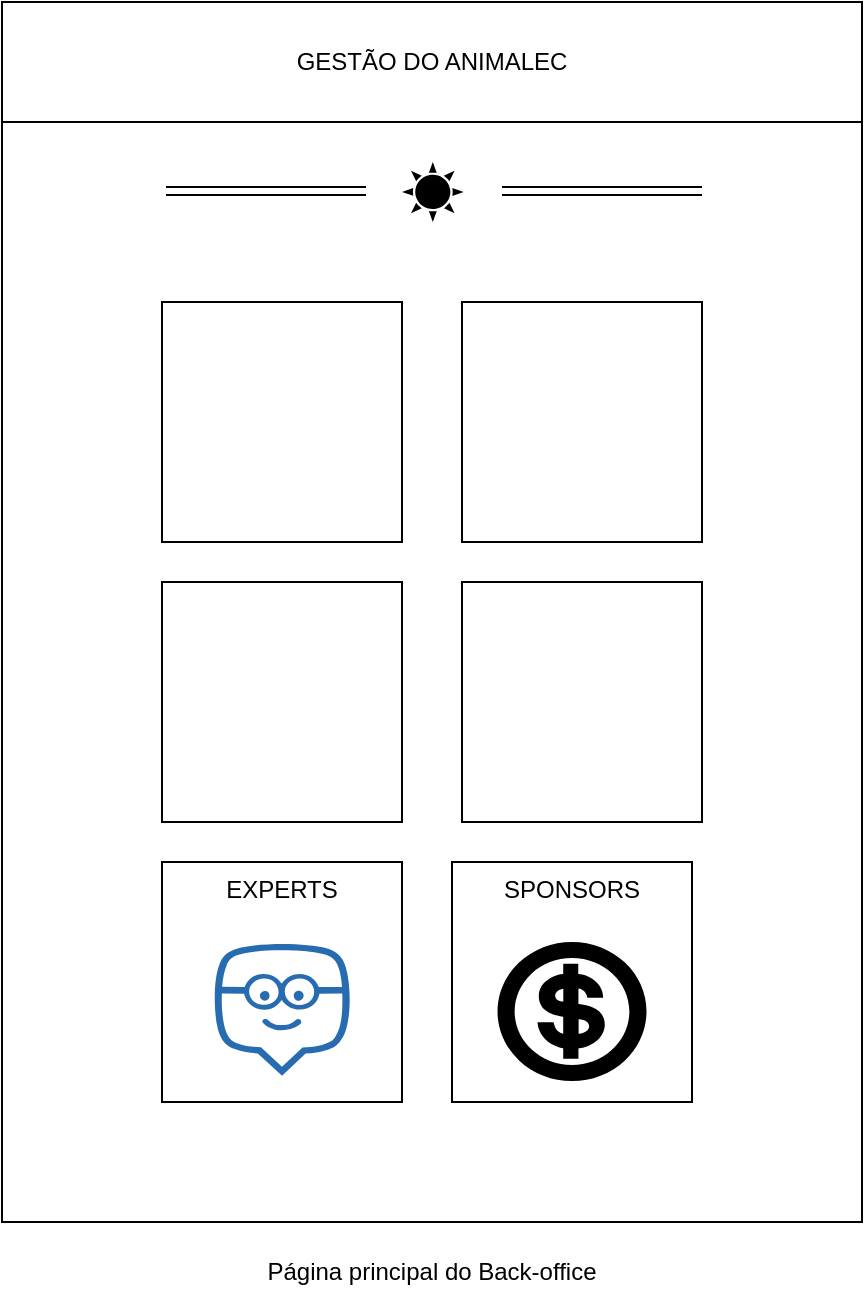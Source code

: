 <mxfile version="24.8.6" pages="5">
  <diagram name="Page-1" id="2cc2dc42-3aac-f2a9-1cec-7a8b7cbee084">
    <mxGraphModel dx="1434" dy="786" grid="1" gridSize="10" guides="1" tooltips="1" connect="1" arrows="1" fold="1" page="1" pageScale="1" pageWidth="1100" pageHeight="850" background="none" math="0" shadow="0">
      <root>
        <mxCell id="0" />
        <mxCell id="1" parent="0" />
        <mxCell id="m83YUFXcnTBgg-Xw34LD-7" value="" style="rounded=0;whiteSpace=wrap;html=1;" vertex="1" parent="1">
          <mxGeometry x="340" y="50" width="430" height="610" as="geometry" />
        </mxCell>
        <mxCell id="m83YUFXcnTBgg-Xw34LD-10" value="EXPERTS" style="whiteSpace=wrap;html=1;aspect=fixed;verticalAlign=top;" vertex="1" parent="1">
          <mxGeometry x="420" y="480" width="120" height="120" as="geometry" />
        </mxCell>
        <mxCell id="m83YUFXcnTBgg-Xw34LD-3" value="GESTÃO DO ANIMALEC" style="rounded=0;whiteSpace=wrap;html=1;" vertex="1" parent="1">
          <mxGeometry x="340" y="50" width="430" height="60" as="geometry" />
        </mxCell>
        <mxCell id="m83YUFXcnTBgg-Xw34LD-5" value="" style="whiteSpace=wrap;html=1;aspect=fixed;" vertex="1" parent="1">
          <mxGeometry x="420" y="200" width="120" height="120" as="geometry" />
        </mxCell>
        <mxCell id="m83YUFXcnTBgg-Xw34LD-6" value="" style="whiteSpace=wrap;html=1;aspect=fixed;" vertex="1" parent="1">
          <mxGeometry x="570" y="200" width="120" height="120" as="geometry" />
        </mxCell>
        <mxCell id="m83YUFXcnTBgg-Xw34LD-8" value="" style="whiteSpace=wrap;html=1;aspect=fixed;" vertex="1" parent="1">
          <mxGeometry x="420" y="340" width="120" height="120" as="geometry" />
        </mxCell>
        <mxCell id="m83YUFXcnTBgg-Xw34LD-9" value="" style="whiteSpace=wrap;html=1;aspect=fixed;" vertex="1" parent="1">
          <mxGeometry x="570" y="340" width="120" height="120" as="geometry" />
        </mxCell>
        <mxCell id="m83YUFXcnTBgg-Xw34LD-11" value="SPONSORS" style="whiteSpace=wrap;html=1;aspect=fixed;verticalAlign=top;" vertex="1" parent="1">
          <mxGeometry x="565" y="480" width="120" height="120" as="geometry" />
        </mxCell>
        <mxCell id="eo3rcvgwL60pliEYBKVr-3" value="" style="shape=mxgraph.signs.nature.sun_3;html=1;pointerEvents=1;fillColor=#000000;strokeColor=none;verticalLabelPosition=bottom;verticalAlign=top;align=center;sketch=0;" vertex="1" parent="1">
          <mxGeometry x="540" y="130" width="30.8" height="30" as="geometry" />
        </mxCell>
        <mxCell id="eo3rcvgwL60pliEYBKVr-4" value="" style="shape=mxgraph.signs.travel.cashier;html=1;pointerEvents=1;fillColor=#000000;strokeColor=none;verticalLabelPosition=bottom;verticalAlign=top;align=center;sketch=0;" vertex="1" parent="1">
          <mxGeometry x="587.75" y="520" width="74.5" height="69.5" as="geometry" />
        </mxCell>
        <mxCell id="eo3rcvgwL60pliEYBKVr-13" value="" style="shape=link;html=1;rounded=0;" edge="1" parent="1">
          <mxGeometry width="100" relative="1" as="geometry">
            <mxPoint x="422" y="144.5" as="sourcePoint" />
            <mxPoint x="522" y="144.5" as="targetPoint" />
          </mxGeometry>
        </mxCell>
        <mxCell id="eo3rcvgwL60pliEYBKVr-14" value="" style="shape=link;html=1;rounded=0;" edge="1" parent="1">
          <mxGeometry width="100" relative="1" as="geometry">
            <mxPoint x="590" y="144.5" as="sourcePoint" />
            <mxPoint x="690" y="144.5" as="targetPoint" />
          </mxGeometry>
        </mxCell>
        <mxCell id="eo3rcvgwL60pliEYBKVr-2" value="" style="dashed=0;outlineConnect=0;html=1;align=center;labelPosition=center;verticalLabelPosition=bottom;verticalAlign=top;shape=mxgraph.weblogos.edmodo;fillColor=#276CB0;strokeColor=none" vertex="1" parent="1">
          <mxGeometry x="445" y="520" width="70" height="66.9" as="geometry" />
        </mxCell>
        <mxCell id="eo3rcvgwL60pliEYBKVr-15" value="Página principal do Back-office" style="text;html=1;align=center;verticalAlign=middle;whiteSpace=wrap;rounded=0;" vertex="1" parent="1">
          <mxGeometry x="340" y="670" width="430" height="30" as="geometry" />
        </mxCell>
      </root>
    </mxGraphModel>
  </diagram>
  <diagram id="KN4iE8QXeoU8utze7gH8" name="Página-2">
    <mxGraphModel dx="1434" dy="786" grid="1" gridSize="10" guides="1" tooltips="1" connect="1" arrows="1" fold="1" page="1" pageScale="1" pageWidth="827" pageHeight="1169" math="0" shadow="0">
      <root>
        <mxCell id="0" />
        <mxCell id="1" parent="0" />
        <mxCell id="ks8Epd7Y-wS-xR8rpnZm-1" value="" style="rounded=0;whiteSpace=wrap;html=1;" vertex="1" parent="1">
          <mxGeometry x="40" y="80" width="710" height="610" as="geometry" />
        </mxCell>
        <mxCell id="ks8Epd7Y-wS-xR8rpnZm-15" value="" style="rounded=0;whiteSpace=wrap;html=1;" vertex="1" parent="1">
          <mxGeometry x="40" y="330" width="710" height="60" as="geometry" />
        </mxCell>
        <mxCell id="ks8Epd7Y-wS-xR8rpnZm-2" value="&lt;font style=&quot;font-size: 21px;&quot;&gt;GESTÃO DOS SPONSORS&lt;/font&gt;" style="rounded=0;whiteSpace=wrap;html=1;" vertex="1" parent="1">
          <mxGeometry x="40" y="80" width="710" height="60" as="geometry" />
        </mxCell>
        <mxCell id="ks8Epd7Y-wS-xR8rpnZm-3" value="" style="rounded=0;whiteSpace=wrap;html=1;" vertex="1" parent="1">
          <mxGeometry x="40" y="140" width="710" height="60" as="geometry" />
        </mxCell>
        <mxCell id="ks8Epd7Y-wS-xR8rpnZm-4" value="VER" style="rounded=1;whiteSpace=wrap;html=1;" vertex="1" parent="1">
          <mxGeometry x="564" y="347" width="70" height="30" as="geometry" />
        </mxCell>
        <mxCell id="ks8Epd7Y-wS-xR8rpnZm-5" value="MENU PRINCIPAL" style="rounded=1;whiteSpace=wrap;html=1;" vertex="1" parent="1">
          <mxGeometry x="211" y="220" width="120" height="30" as="geometry" />
        </mxCell>
        <mxCell id="ks8Epd7Y-wS-xR8rpnZm-6" value="" style="rounded=0;whiteSpace=wrap;html=1;" vertex="1" parent="1">
          <mxGeometry x="40" y="280" width="710" height="50" as="geometry" />
        </mxCell>
        <mxCell id="ks8Epd7Y-wS-xR8rpnZm-7" value="NOME" style="rounded=0;whiteSpace=wrap;html=1;" vertex="1" parent="1">
          <mxGeometry x="41" y="280" width="169" height="50" as="geometry" />
        </mxCell>
        <mxCell id="ks8Epd7Y-wS-xR8rpnZm-8" value="ESPÉCIE" style="rounded=0;whiteSpace=wrap;html=1;" vertex="1" parent="1">
          <mxGeometry x="210" y="280" width="120" height="50" as="geometry" />
        </mxCell>
        <mxCell id="ks8Epd7Y-wS-xR8rpnZm-9" value="AÇÕES" style="rounded=0;whiteSpace=wrap;html=1;" vertex="1" parent="1">
          <mxGeometry x="450" y="280" width="300" height="50" as="geometry" />
        </mxCell>
        <mxCell id="ks8Epd7Y-wS-xR8rpnZm-11" value="DATA CRIAÇÃO" style="rounded=0;whiteSpace=wrap;html=1;" vertex="1" parent="1">
          <mxGeometry x="330" y="280" width="120" height="50" as="geometry" />
        </mxCell>
        <mxCell id="ks8Epd7Y-wS-xR8rpnZm-12" value="ADICIONAR PATROCINADOR" style="rounded=1;whiteSpace=wrap;html=1;" vertex="1" parent="1">
          <mxGeometry x="70" y="220" width="120" height="30" as="geometry" />
        </mxCell>
        <mxCell id="ks8Epd7Y-wS-xR8rpnZm-13" value="EDITAR" style="rounded=1;whiteSpace=wrap;html=1;" vertex="1" parent="1">
          <mxGeometry x="464" y="347" width="91" height="30" as="geometry" />
        </mxCell>
        <mxCell id="ks8Epd7Y-wS-xR8rpnZm-14" value="REMOVER" style="rounded=1;whiteSpace=wrap;html=1;" vertex="1" parent="1">
          <mxGeometry x="644" y="347" width="90" height="30" as="geometry" />
        </mxCell>
        <mxCell id="ks8Epd7Y-wS-xR8rpnZm-16" value="" style="rounded=0;whiteSpace=wrap;html=1;" vertex="1" parent="1">
          <mxGeometry x="41" y="390" width="710" height="60" as="geometry" />
        </mxCell>
        <mxCell id="ks8Epd7Y-wS-xR8rpnZm-17" value="VER" style="rounded=1;whiteSpace=wrap;html=1;" vertex="1" parent="1">
          <mxGeometry x="565" y="407" width="70" height="30" as="geometry" />
        </mxCell>
        <mxCell id="ks8Epd7Y-wS-xR8rpnZm-18" value="EDITAR" style="rounded=1;whiteSpace=wrap;html=1;" vertex="1" parent="1">
          <mxGeometry x="465" y="407" width="91" height="30" as="geometry" />
        </mxCell>
        <mxCell id="ks8Epd7Y-wS-xR8rpnZm-19" value="REMOVER" style="rounded=1;whiteSpace=wrap;html=1;" vertex="1" parent="1">
          <mxGeometry x="645" y="407" width="90" height="30" as="geometry" />
        </mxCell>
        <mxCell id="ks8Epd7Y-wS-xR8rpnZm-20" value="" style="rounded=0;whiteSpace=wrap;html=1;" vertex="1" parent="1">
          <mxGeometry x="41" y="450" width="710" height="60" as="geometry" />
        </mxCell>
        <mxCell id="ks8Epd7Y-wS-xR8rpnZm-21" value="VER" style="rounded=1;whiteSpace=wrap;html=1;" vertex="1" parent="1">
          <mxGeometry x="565" y="467" width="70" height="30" as="geometry" />
        </mxCell>
        <mxCell id="ks8Epd7Y-wS-xR8rpnZm-22" value="EDITAR" style="rounded=1;whiteSpace=wrap;html=1;" vertex="1" parent="1">
          <mxGeometry x="465" y="467" width="91" height="30" as="geometry" />
        </mxCell>
        <mxCell id="ks8Epd7Y-wS-xR8rpnZm-23" value="REMOVER" style="rounded=1;whiteSpace=wrap;html=1;" vertex="1" parent="1">
          <mxGeometry x="645" y="467" width="90" height="30" as="geometry" />
        </mxCell>
        <mxCell id="ks8Epd7Y-wS-xR8rpnZm-24" value="" style="rounded=0;whiteSpace=wrap;html=1;" vertex="1" parent="1">
          <mxGeometry x="40" y="510" width="710" height="60" as="geometry" />
        </mxCell>
        <mxCell id="ks8Epd7Y-wS-xR8rpnZm-25" value="VER" style="rounded=1;whiteSpace=wrap;html=1;" vertex="1" parent="1">
          <mxGeometry x="564" y="527" width="70" height="30" as="geometry" />
        </mxCell>
        <mxCell id="ks8Epd7Y-wS-xR8rpnZm-26" value="EDITAR" style="rounded=1;whiteSpace=wrap;html=1;" vertex="1" parent="1">
          <mxGeometry x="464" y="527" width="91" height="30" as="geometry" />
        </mxCell>
        <mxCell id="ks8Epd7Y-wS-xR8rpnZm-27" value="REMOVER" style="rounded=1;whiteSpace=wrap;html=1;" vertex="1" parent="1">
          <mxGeometry x="644" y="527" width="90" height="30" as="geometry" />
        </mxCell>
        <mxCell id="wW5SO_mTUrB6BlVf34ub-1" value="Gestão dos Sponsors" style="text;html=1;align=center;verticalAlign=middle;whiteSpace=wrap;rounded=0;" vertex="1" parent="1">
          <mxGeometry x="205" y="700" width="430" height="30" as="geometry" />
        </mxCell>
      </root>
    </mxGraphModel>
  </diagram>
  <diagram id="KLCiN83aNsVbolkOGPcI" name="Página-3">
    <mxGraphModel dx="1434" dy="786" grid="1" gridSize="10" guides="1" tooltips="1" connect="1" arrows="1" fold="1" page="1" pageScale="1" pageWidth="827" pageHeight="1169" math="0" shadow="0">
      <root>
        <mxCell id="0" />
        <mxCell id="1" parent="0" />
        <mxCell id="HQD292yp1jypBV--BvA4-1" value="" style="rounded=0;whiteSpace=wrap;html=1;" vertex="1" parent="1">
          <mxGeometry x="40" y="80" width="710" height="610" as="geometry" />
        </mxCell>
        <mxCell id="HQD292yp1jypBV--BvA4-2" value="" style="rounded=0;whiteSpace=wrap;html=1;" vertex="1" parent="1">
          <mxGeometry x="40" y="330" width="710" height="60" as="geometry" />
        </mxCell>
        <mxCell id="HQD292yp1jypBV--BvA4-3" value="&lt;font style=&quot;font-size: 21px;&quot;&gt;GESTÃO DOS EXPERTS&lt;/font&gt;" style="rounded=0;whiteSpace=wrap;html=1;" vertex="1" parent="1">
          <mxGeometry x="40" y="80" width="710" height="60" as="geometry" />
        </mxCell>
        <mxCell id="HQD292yp1jypBV--BvA4-4" value="" style="rounded=0;whiteSpace=wrap;html=1;" vertex="1" parent="1">
          <mxGeometry x="40" y="140" width="710" height="60" as="geometry" />
        </mxCell>
        <mxCell id="HQD292yp1jypBV--BvA4-5" value="VER" style="rounded=1;whiteSpace=wrap;html=1;" vertex="1" parent="1">
          <mxGeometry x="564" y="347" width="70" height="30" as="geometry" />
        </mxCell>
        <mxCell id="HQD292yp1jypBV--BvA4-6" value="MENU PRINCIPAL" style="rounded=1;whiteSpace=wrap;html=1;" vertex="1" parent="1">
          <mxGeometry x="211" y="220" width="120" height="30" as="geometry" />
        </mxCell>
        <mxCell id="HQD292yp1jypBV--BvA4-7" value="" style="rounded=0;whiteSpace=wrap;html=1;" vertex="1" parent="1">
          <mxGeometry x="40" y="280" width="710" height="50" as="geometry" />
        </mxCell>
        <mxCell id="HQD292yp1jypBV--BvA4-8" value="NOME" style="rounded=0;whiteSpace=wrap;html=1;" vertex="1" parent="1">
          <mxGeometry x="41" y="280" width="169" height="50" as="geometry" />
        </mxCell>
        <mxCell id="HQD292yp1jypBV--BvA4-9" value="ESPÉCIE" style="rounded=0;whiteSpace=wrap;html=1;" vertex="1" parent="1">
          <mxGeometry x="210" y="280" width="120" height="50" as="geometry" />
        </mxCell>
        <mxCell id="HQD292yp1jypBV--BvA4-10" value="AÇÕES" style="rounded=0;whiteSpace=wrap;html=1;" vertex="1" parent="1">
          <mxGeometry x="450" y="280" width="300" height="50" as="geometry" />
        </mxCell>
        <mxCell id="HQD292yp1jypBV--BvA4-11" value="DATA CRIAÇÃO" style="rounded=0;whiteSpace=wrap;html=1;" vertex="1" parent="1">
          <mxGeometry x="330" y="280" width="120" height="50" as="geometry" />
        </mxCell>
        <mxCell id="HQD292yp1jypBV--BvA4-12" value="ADICIONAR PATROCINADOR" style="rounded=1;whiteSpace=wrap;html=1;" vertex="1" parent="1">
          <mxGeometry x="70" y="220" width="120" height="30" as="geometry" />
        </mxCell>
        <mxCell id="HQD292yp1jypBV--BvA4-13" value="EDITAR" style="rounded=1;whiteSpace=wrap;html=1;" vertex="1" parent="1">
          <mxGeometry x="464" y="347" width="91" height="30" as="geometry" />
        </mxCell>
        <mxCell id="HQD292yp1jypBV--BvA4-14" value="REMOVER" style="rounded=1;whiteSpace=wrap;html=1;" vertex="1" parent="1">
          <mxGeometry x="644" y="347" width="90" height="30" as="geometry" />
        </mxCell>
        <mxCell id="HQD292yp1jypBV--BvA4-15" value="" style="rounded=0;whiteSpace=wrap;html=1;" vertex="1" parent="1">
          <mxGeometry x="41" y="390" width="710" height="60" as="geometry" />
        </mxCell>
        <mxCell id="HQD292yp1jypBV--BvA4-16" value="VER" style="rounded=1;whiteSpace=wrap;html=1;" vertex="1" parent="1">
          <mxGeometry x="565" y="407" width="70" height="30" as="geometry" />
        </mxCell>
        <mxCell id="HQD292yp1jypBV--BvA4-17" value="EDITAR" style="rounded=1;whiteSpace=wrap;html=1;" vertex="1" parent="1">
          <mxGeometry x="465" y="407" width="91" height="30" as="geometry" />
        </mxCell>
        <mxCell id="HQD292yp1jypBV--BvA4-18" value="REMOVER" style="rounded=1;whiteSpace=wrap;html=1;" vertex="1" parent="1">
          <mxGeometry x="645" y="407" width="90" height="30" as="geometry" />
        </mxCell>
        <mxCell id="HQD292yp1jypBV--BvA4-19" value="" style="rounded=0;whiteSpace=wrap;html=1;" vertex="1" parent="1">
          <mxGeometry x="41" y="450" width="710" height="60" as="geometry" />
        </mxCell>
        <mxCell id="HQD292yp1jypBV--BvA4-20" value="VER" style="rounded=1;whiteSpace=wrap;html=1;" vertex="1" parent="1">
          <mxGeometry x="565" y="467" width="70" height="30" as="geometry" />
        </mxCell>
        <mxCell id="HQD292yp1jypBV--BvA4-21" value="EDITAR" style="rounded=1;whiteSpace=wrap;html=1;" vertex="1" parent="1">
          <mxGeometry x="465" y="467" width="91" height="30" as="geometry" />
        </mxCell>
        <mxCell id="HQD292yp1jypBV--BvA4-22" value="REMOVER" style="rounded=1;whiteSpace=wrap;html=1;" vertex="1" parent="1">
          <mxGeometry x="645" y="467" width="90" height="30" as="geometry" />
        </mxCell>
        <mxCell id="HQD292yp1jypBV--BvA4-23" value="" style="rounded=0;whiteSpace=wrap;html=1;" vertex="1" parent="1">
          <mxGeometry x="40" y="510" width="710" height="60" as="geometry" />
        </mxCell>
        <mxCell id="HQD292yp1jypBV--BvA4-24" value="VER" style="rounded=1;whiteSpace=wrap;html=1;" vertex="1" parent="1">
          <mxGeometry x="564" y="527" width="70" height="30" as="geometry" />
        </mxCell>
        <mxCell id="HQD292yp1jypBV--BvA4-25" value="EDITAR" style="rounded=1;whiteSpace=wrap;html=1;" vertex="1" parent="1">
          <mxGeometry x="464" y="527" width="91" height="30" as="geometry" />
        </mxCell>
        <mxCell id="HQD292yp1jypBV--BvA4-26" value="REMOVER" style="rounded=1;whiteSpace=wrap;html=1;" vertex="1" parent="1">
          <mxGeometry x="644" y="527" width="90" height="30" as="geometry" />
        </mxCell>
        <mxCell id="kvymW0WWFdvZXjUoOlbx-1" value="Gestão dos Experts" style="text;html=1;align=center;verticalAlign=middle;whiteSpace=wrap;rounded=0;" vertex="1" parent="1">
          <mxGeometry x="205" y="700" width="430" height="30" as="geometry" />
        </mxCell>
      </root>
    </mxGraphModel>
  </diagram>
  <diagram id="jbORFKT5HStu9q9VEHUt" name="Página-4">
    <mxGraphModel dx="1434" dy="786" grid="1" gridSize="10" guides="1" tooltips="1" connect="1" arrows="1" fold="1" page="1" pageScale="1" pageWidth="827" pageHeight="1169" math="0" shadow="0">
      <root>
        <mxCell id="0" />
        <mxCell id="1" parent="0" />
        <mxCell id="fSJIdTOIVTcc8c9_XNQf-1" value="" style="rounded=0;whiteSpace=wrap;html=1;strokeColor=default;" vertex="1" parent="1">
          <mxGeometry x="190" y="90" width="490" height="560" as="geometry" />
        </mxCell>
        <mxCell id="fSJIdTOIVTcc8c9_XNQf-2" value="ADICIONAR SPONSOR" style="rounded=0;whiteSpace=wrap;html=1;strokeColor=none;fontSize=24;" vertex="1" parent="1">
          <mxGeometry x="190" y="90" width="490" height="60" as="geometry" />
        </mxCell>
        <mxCell id="fSJIdTOIVTcc8c9_XNQf-13" value="" style="group;align=left;" vertex="1" connectable="0" parent="1">
          <mxGeometry x="220" y="239" width="420" height="50" as="geometry" />
        </mxCell>
        <mxCell id="fSJIdTOIVTcc8c9_XNQf-10" value="" style="rounded=1;whiteSpace=wrap;html=1;" vertex="1" parent="fSJIdTOIVTcc8c9_XNQf-13">
          <mxGeometry y="20" width="420.0" height="30" as="geometry" />
        </mxCell>
        <mxCell id="fSJIdTOIVTcc8c9_XNQf-12" value="EMAIL" style="rounded=1;whiteSpace=wrap;html=1;strokeColor=none;align=left;" vertex="1" parent="fSJIdTOIVTcc8c9_XNQf-13">
          <mxGeometry width="77.368" height="20" as="geometry" />
        </mxCell>
        <mxCell id="fSJIdTOIVTcc8c9_XNQf-14" value="" style="group;align=left;" vertex="1" connectable="0" parent="1">
          <mxGeometry x="220" y="175" width="420" height="50" as="geometry" />
        </mxCell>
        <mxCell id="fSJIdTOIVTcc8c9_XNQf-15" value="" style="rounded=1;whiteSpace=wrap;html=1;" vertex="1" parent="fSJIdTOIVTcc8c9_XNQf-14">
          <mxGeometry y="20" width="420.0" height="30" as="geometry" />
        </mxCell>
        <mxCell id="fSJIdTOIVTcc8c9_XNQf-16" value="NOME" style="rounded=1;whiteSpace=wrap;html=1;strokeColor=none;align=left;" vertex="1" parent="fSJIdTOIVTcc8c9_XNQf-14">
          <mxGeometry width="77.368" height="20" as="geometry" />
        </mxCell>
        <mxCell id="fSJIdTOIVTcc8c9_XNQf-17" value="" style="group" vertex="1" connectable="0" parent="1">
          <mxGeometry x="220" y="307" width="420" height="50" as="geometry" />
        </mxCell>
        <mxCell id="fSJIdTOIVTcc8c9_XNQf-18" value="" style="rounded=1;whiteSpace=wrap;html=1;" vertex="1" parent="fSJIdTOIVTcc8c9_XNQf-17">
          <mxGeometry y="20" width="420.0" height="30" as="geometry" />
        </mxCell>
        <mxCell id="fSJIdTOIVTcc8c9_XNQf-19" value="TELEFONE" style="rounded=1;whiteSpace=wrap;html=1;strokeColor=none;align=left;" vertex="1" parent="fSJIdTOIVTcc8c9_XNQf-17">
          <mxGeometry width="77.368" height="20" as="geometry" />
        </mxCell>
        <mxCell id="fSJIdTOIVTcc8c9_XNQf-20" value="" style="group" vertex="1" connectable="0" parent="1">
          <mxGeometry x="220" y="375" width="420" height="50" as="geometry" />
        </mxCell>
        <mxCell id="fSJIdTOIVTcc8c9_XNQf-21" value="" style="rounded=1;whiteSpace=wrap;html=1;" vertex="1" parent="fSJIdTOIVTcc8c9_XNQf-20">
          <mxGeometry y="20" width="420.0" height="30" as="geometry" />
        </mxCell>
        <mxCell id="fSJIdTOIVTcc8c9_XNQf-22" value="ESPÉCIE" style="rounded=1;whiteSpace=wrap;html=1;strokeColor=none;align=left;" vertex="1" parent="fSJIdTOIVTcc8c9_XNQf-20">
          <mxGeometry width="77.368" height="20" as="geometry" />
        </mxCell>
        <mxCell id="fSJIdTOIVTcc8c9_XNQf-23" value="" style="group" vertex="1" connectable="0" parent="1">
          <mxGeometry x="220" y="444" width="420" height="50" as="geometry" />
        </mxCell>
        <mxCell id="fSJIdTOIVTcc8c9_XNQf-24" value="" style="rounded=1;whiteSpace=wrap;html=1;" vertex="1" parent="fSJIdTOIVTcc8c9_XNQf-23">
          <mxGeometry y="20" width="420.0" height="30" as="geometry" />
        </mxCell>
        <mxCell id="fSJIdTOIVTcc8c9_XNQf-25" value="WEBSITE" style="rounded=1;whiteSpace=wrap;html=1;strokeColor=none;align=left;" vertex="1" parent="fSJIdTOIVTcc8c9_XNQf-23">
          <mxGeometry width="77.368" height="20" as="geometry" />
        </mxCell>
        <mxCell id="fSJIdTOIVTcc8c9_XNQf-27" value="" style="rounded=1;whiteSpace=wrap;html=1;" vertex="1" parent="1">
          <mxGeometry x="220" y="532" width="420" height="38" as="geometry" />
        </mxCell>
        <mxCell id="fSJIdTOIVTcc8c9_XNQf-28" value="LOGÓTIPO" style="rounded=1;whiteSpace=wrap;html=1;strokeColor=none;" vertex="1" parent="1">
          <mxGeometry x="220" y="512" width="70" height="20" as="geometry" />
        </mxCell>
        <mxCell id="fSJIdTOIVTcc8c9_XNQf-30" value="CANCELAR" style="rounded=1;whiteSpace=wrap;html=1;" vertex="1" parent="1">
          <mxGeometry x="440" y="600" width="196" height="30" as="geometry" />
        </mxCell>
        <mxCell id="fSJIdTOIVTcc8c9_XNQf-32" value="ADICIONAR" style="rounded=1;whiteSpace=wrap;html=1;" vertex="1" parent="1">
          <mxGeometry x="220" y="600" width="200" height="30" as="geometry" />
        </mxCell>
        <mxCell id="fSJIdTOIVTcc8c9_XNQf-33" value="Choose file" style="rounded=1;whiteSpace=wrap;html=1;" vertex="1" parent="1">
          <mxGeometry x="231" y="537.5" width="106" height="26" as="geometry" />
        </mxCell>
        <mxCell id="fSJIdTOIVTcc8c9_XNQf-35" value="No file chosen" style="rounded=1;whiteSpace=wrap;html=1;strokeColor=none;align=left;" vertex="1" parent="1">
          <mxGeometry x="340" y="537.5" width="106" height="26" as="geometry" />
        </mxCell>
        <mxCell id="wNfwI6Bkw9WjubyA3_9I-1" value="Adicionar Sponsor" style="text;html=1;align=center;verticalAlign=middle;whiteSpace=wrap;rounded=0;" vertex="1" parent="1">
          <mxGeometry x="215" y="660" width="430" height="30" as="geometry" />
        </mxCell>
      </root>
    </mxGraphModel>
  </diagram>
  <diagram id="6sC6IRVvlgcxxaxpOn3a" name="Página-5">
    <mxGraphModel dx="1434" dy="786" grid="1" gridSize="10" guides="1" tooltips="1" connect="1" arrows="1" fold="1" page="1" pageScale="1" pageWidth="827" pageHeight="1169" math="0" shadow="0">
      <root>
        <mxCell id="0" />
        <mxCell id="1" parent="0" />
        <mxCell id="ErUGHkwHAz6ykhK31D-9-1" value="" style="rounded=0;whiteSpace=wrap;html=1;strokeColor=default;" vertex="1" parent="1">
          <mxGeometry x="190" y="90" width="490" height="420" as="geometry" />
        </mxCell>
        <mxCell id="ErUGHkwHAz6ykhK31D-9-2" value="ADICIONAR EXPERT" style="rounded=0;whiteSpace=wrap;html=1;strokeColor=none;fontSize=24;" vertex="1" parent="1">
          <mxGeometry x="190" y="90" width="490" height="60" as="geometry" />
        </mxCell>
        <mxCell id="ErUGHkwHAz6ykhK31D-9-3" value="" style="group;align=left;" vertex="1" connectable="0" parent="1">
          <mxGeometry x="220" y="239" width="420" height="50" as="geometry" />
        </mxCell>
        <mxCell id="ErUGHkwHAz6ykhK31D-9-4" value="" style="rounded=1;whiteSpace=wrap;html=1;" vertex="1" parent="ErUGHkwHAz6ykhK31D-9-3">
          <mxGeometry y="20" width="420.0" height="30" as="geometry" />
        </mxCell>
        <mxCell id="ErUGHkwHAz6ykhK31D-9-5" value="EMAIL" style="rounded=1;whiteSpace=wrap;html=1;strokeColor=none;align=left;" vertex="1" parent="ErUGHkwHAz6ykhK31D-9-3">
          <mxGeometry width="77.368" height="20" as="geometry" />
        </mxCell>
        <mxCell id="ErUGHkwHAz6ykhK31D-9-6" value="" style="group;align=left;" vertex="1" connectable="0" parent="1">
          <mxGeometry x="220" y="175" width="420" height="50" as="geometry" />
        </mxCell>
        <mxCell id="ErUGHkwHAz6ykhK31D-9-7" value="" style="rounded=1;whiteSpace=wrap;html=1;" vertex="1" parent="ErUGHkwHAz6ykhK31D-9-6">
          <mxGeometry y="20" width="420.0" height="30" as="geometry" />
        </mxCell>
        <mxCell id="ErUGHkwHAz6ykhK31D-9-8" value="NOME" style="rounded=1;whiteSpace=wrap;html=1;strokeColor=none;align=left;" vertex="1" parent="ErUGHkwHAz6ykhK31D-9-6">
          <mxGeometry width="77.368" height="20" as="geometry" />
        </mxCell>
        <mxCell id="ErUGHkwHAz6ykhK31D-9-9" value="" style="group" vertex="1" connectable="0" parent="1">
          <mxGeometry x="220" y="307" width="420" height="50" as="geometry" />
        </mxCell>
        <mxCell id="ErUGHkwHAz6ykhK31D-9-10" value="" style="rounded=1;whiteSpace=wrap;html=1;" vertex="1" parent="ErUGHkwHAz6ykhK31D-9-9">
          <mxGeometry y="20" width="420.0" height="30" as="geometry" />
        </mxCell>
        <mxCell id="ErUGHkwHAz6ykhK31D-9-11" value="TELEFONE" style="rounded=1;whiteSpace=wrap;html=1;strokeColor=none;align=left;" vertex="1" parent="ErUGHkwHAz6ykhK31D-9-9">
          <mxGeometry width="77.368" height="20" as="geometry" />
        </mxCell>
        <mxCell id="ErUGHkwHAz6ykhK31D-9-12" value="" style="group" vertex="1" connectable="0" parent="1">
          <mxGeometry x="220" y="375" width="420" height="50" as="geometry" />
        </mxCell>
        <mxCell id="ErUGHkwHAz6ykhK31D-9-13" value="" style="rounded=1;whiteSpace=wrap;html=1;" vertex="1" parent="ErUGHkwHAz6ykhK31D-9-12">
          <mxGeometry y="20" width="420.0" height="30" as="geometry" />
        </mxCell>
        <mxCell id="ErUGHkwHAz6ykhK31D-9-14" value="ESPÉCIE" style="rounded=1;whiteSpace=wrap;html=1;strokeColor=none;align=left;" vertex="1" parent="ErUGHkwHAz6ykhK31D-9-12">
          <mxGeometry width="77.368" height="20" as="geometry" />
        </mxCell>
        <mxCell id="ErUGHkwHAz6ykhK31D-9-20" value="CANCELAR" style="rounded=1;whiteSpace=wrap;html=1;" vertex="1" parent="1">
          <mxGeometry x="440" y="460" width="196" height="30" as="geometry" />
        </mxCell>
        <mxCell id="ErUGHkwHAz6ykhK31D-9-21" value="ADICIONAR" style="rounded=1;whiteSpace=wrap;html=1;" vertex="1" parent="1">
          <mxGeometry x="220" y="460" width="200" height="30" as="geometry" />
        </mxCell>
        <mxCell id="M3xph09mI_huBRaiWZSx-1" value="Adicionar Expert" style="text;html=1;align=center;verticalAlign=middle;whiteSpace=wrap;rounded=0;" vertex="1" parent="1">
          <mxGeometry x="215" y="530" width="430" height="30" as="geometry" />
        </mxCell>
      </root>
    </mxGraphModel>
  </diagram>
</mxfile>
